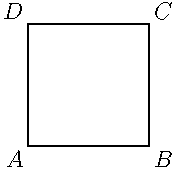 
size(0,3cm);
draw(unitsquare);
label("$A$",(0,0),SW);
label("$B$",(1,0),SE);
label("$C$",(1,1),NE);
label("$D$",(0,1),NW);
